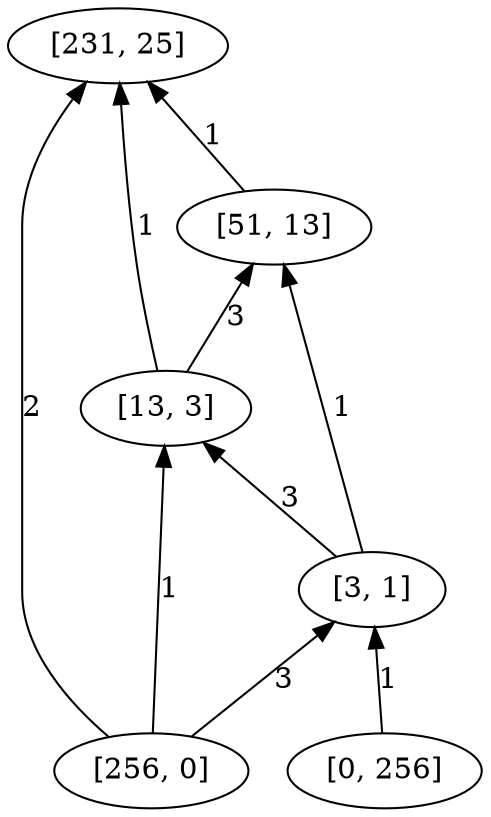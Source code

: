 digraph "DD" { 
rankdir = "BT" 
graph [ ordering = "out"];
5001 -> 1[label = "2"];
5001 -> 3[label = "1"];
5001 -> 4[label = "3"];
5002 -> 4[label = "1"];
2 -> 1[label = "1"];
3 -> 1[label = "1"];
3 -> 2[label = "3"];
4 -> 2[label = "1"];
4 -> 3[label = "3"];
5001 [label = "[256, 0]",  shape = oval]
5002 [label = "[0, 256]",  shape = oval]
1 [label = "[231, 25]",  shape = oval]
2 [label = "[51, 13]",  shape = oval]
3 [label = "[13, 3]",  shape = oval]
4 [label = "[3, 1]",  shape = oval]
}

